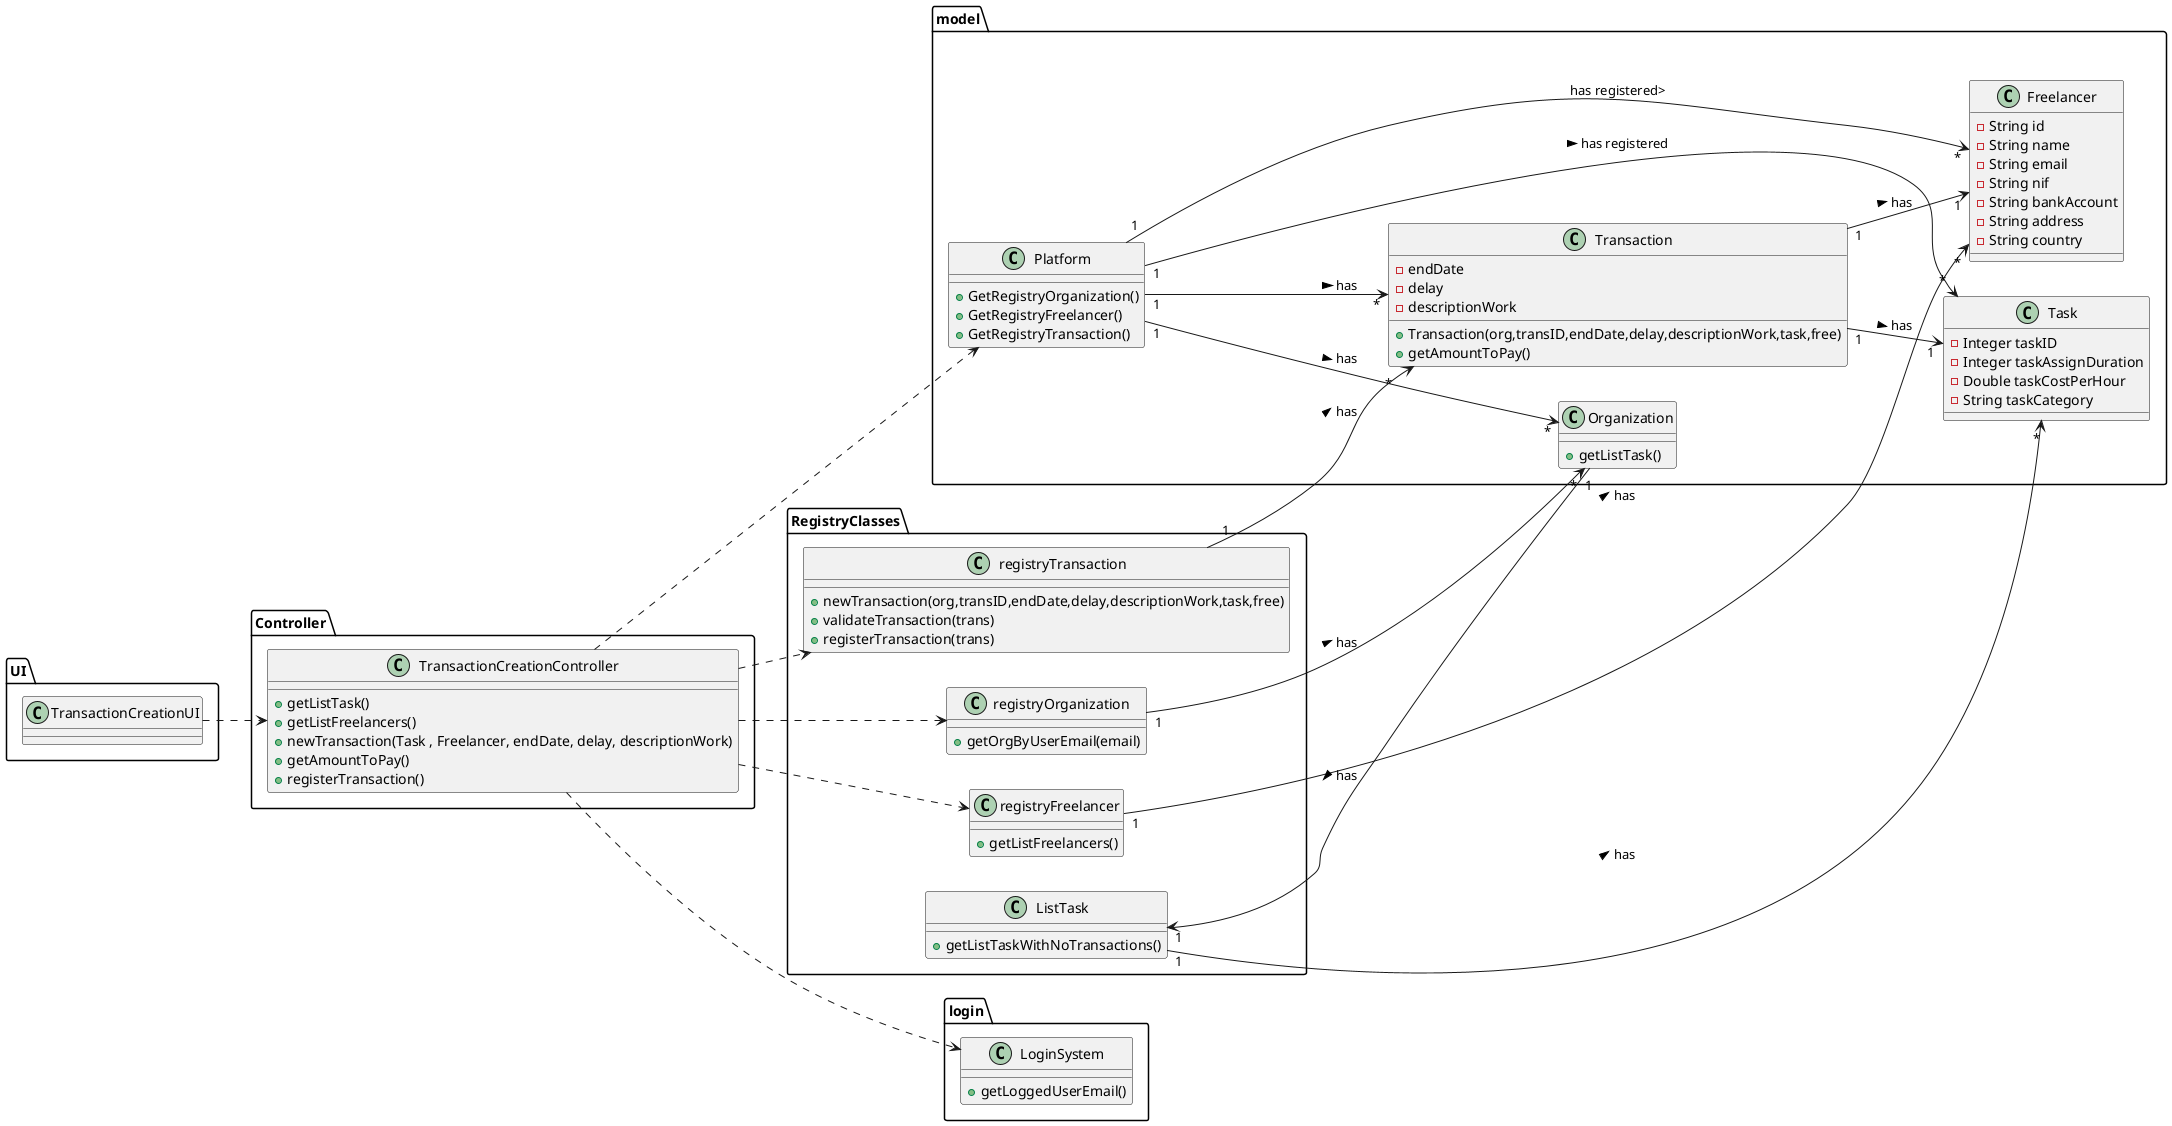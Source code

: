 @startuml

left to right direction
package UI{
class TransactionCreationUI
}
package Controller {
class TransactionCreationController{
+getListTask()
+getListFreelancers()
+newTransaction(Task , Freelancer, endDate, delay, descriptionWork)
+getAmountToPay()
+registerTransaction()
}
}
package login{

class LoginSystem {
+getLoggedUserEmail()
}
}

package RegistryClasses{
class registryOrganization{
+getOrgByUserEmail(email)
}
class  registryTransaction{
+newTransaction(org,transID,endDate,delay,descriptionWork,task,free)
+validateTransaction(trans)
+registerTransaction(trans)
}
class registryFreelancer{
+getListFreelancers()
}
class ListTask{
+getListTaskWithNoTransactions()
}
}
package model{
class Organization{
+getListTask()
}
class Transaction{
-endDate
-delay
-descriptionWork
+Transaction(org,transID,endDate,delay,descriptionWork,task,free)
+getAmountToPay()
}
class Task{
-Integer taskID
-Integer taskAssignDuration
-Double taskCostPerHour
-String taskCategory
}
class Freelancer{
-String id
-String name
-String email
-String nif
-String bankAccount
-String address
-String country
}
class Platform {
+GetRegistryOrganization()
+GetRegistryFreelancer()
+GetRegistryTransaction()
}
}
TransactionCreationUI ..> TransactionCreationController
TransactionCreationController ..> LoginSystem
TransactionCreationController ..> Platform
TransactionCreationController ..> registryFreelancer
TransactionCreationController .> registryTransaction
TransactionCreationController ..> registryOrganization
registryFreelancer"1" --> "*"Freelancer : has >
registryOrganization"1" -->"*" Organization : has >
registryTransaction"1" --> "*"Transaction : has >
ListTask "1" --> "*" Task : has >
Transaction "1" --> "1" Freelancer : has >
Transaction "1" --> "1" Task : has >
Platform "1" --> "*" Freelancer : has registered>
Platform "1" --> "*" Task : has registered >
Platform "1" --> "*" Transaction : has >
Platform "1" --> "*" Organization : has >
Organization "1" --> "1" ListTask : has >
@enduml